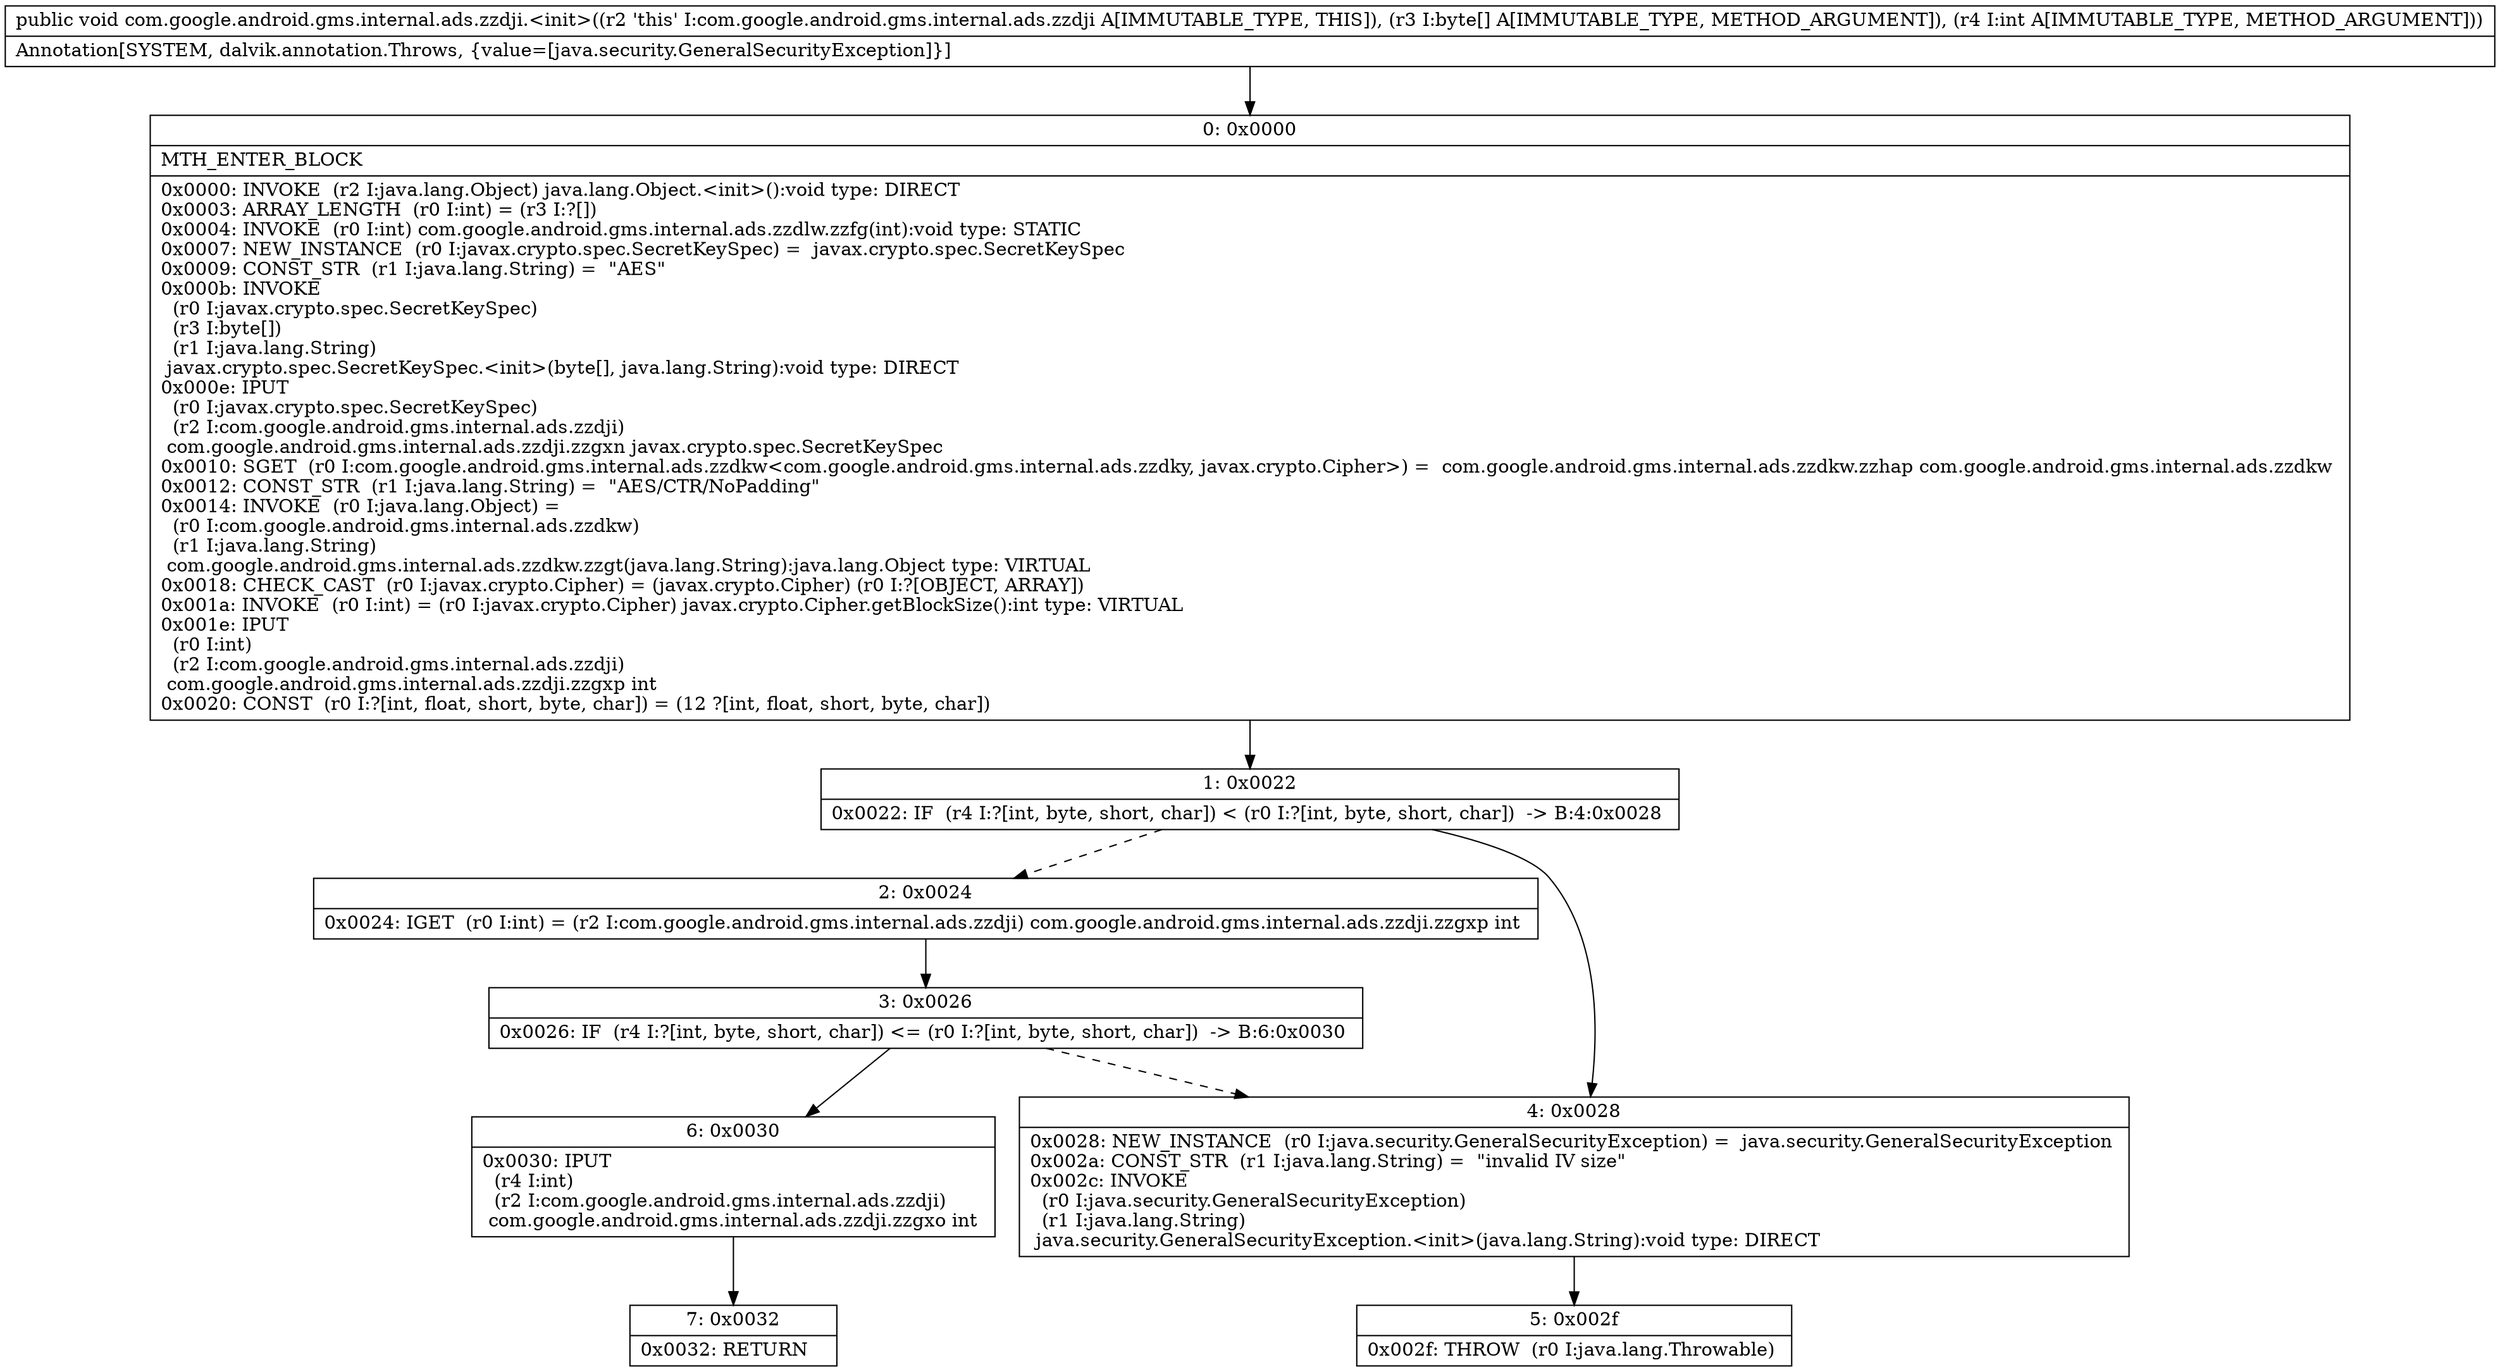 digraph "CFG forcom.google.android.gms.internal.ads.zzdji.\<init\>([BI)V" {
Node_0 [shape=record,label="{0\:\ 0x0000|MTH_ENTER_BLOCK\l|0x0000: INVOKE  (r2 I:java.lang.Object) java.lang.Object.\<init\>():void type: DIRECT \l0x0003: ARRAY_LENGTH  (r0 I:int) = (r3 I:?[]) \l0x0004: INVOKE  (r0 I:int) com.google.android.gms.internal.ads.zzdlw.zzfg(int):void type: STATIC \l0x0007: NEW_INSTANCE  (r0 I:javax.crypto.spec.SecretKeySpec) =  javax.crypto.spec.SecretKeySpec \l0x0009: CONST_STR  (r1 I:java.lang.String) =  \"AES\" \l0x000b: INVOKE  \l  (r0 I:javax.crypto.spec.SecretKeySpec)\l  (r3 I:byte[])\l  (r1 I:java.lang.String)\l javax.crypto.spec.SecretKeySpec.\<init\>(byte[], java.lang.String):void type: DIRECT \l0x000e: IPUT  \l  (r0 I:javax.crypto.spec.SecretKeySpec)\l  (r2 I:com.google.android.gms.internal.ads.zzdji)\l com.google.android.gms.internal.ads.zzdji.zzgxn javax.crypto.spec.SecretKeySpec \l0x0010: SGET  (r0 I:com.google.android.gms.internal.ads.zzdkw\<com.google.android.gms.internal.ads.zzdky, javax.crypto.Cipher\>) =  com.google.android.gms.internal.ads.zzdkw.zzhap com.google.android.gms.internal.ads.zzdkw \l0x0012: CONST_STR  (r1 I:java.lang.String) =  \"AES\/CTR\/NoPadding\" \l0x0014: INVOKE  (r0 I:java.lang.Object) = \l  (r0 I:com.google.android.gms.internal.ads.zzdkw)\l  (r1 I:java.lang.String)\l com.google.android.gms.internal.ads.zzdkw.zzgt(java.lang.String):java.lang.Object type: VIRTUAL \l0x0018: CHECK_CAST  (r0 I:javax.crypto.Cipher) = (javax.crypto.Cipher) (r0 I:?[OBJECT, ARRAY]) \l0x001a: INVOKE  (r0 I:int) = (r0 I:javax.crypto.Cipher) javax.crypto.Cipher.getBlockSize():int type: VIRTUAL \l0x001e: IPUT  \l  (r0 I:int)\l  (r2 I:com.google.android.gms.internal.ads.zzdji)\l com.google.android.gms.internal.ads.zzdji.zzgxp int \l0x0020: CONST  (r0 I:?[int, float, short, byte, char]) = (12 ?[int, float, short, byte, char]) \l}"];
Node_1 [shape=record,label="{1\:\ 0x0022|0x0022: IF  (r4 I:?[int, byte, short, char]) \< (r0 I:?[int, byte, short, char])  \-\> B:4:0x0028 \l}"];
Node_2 [shape=record,label="{2\:\ 0x0024|0x0024: IGET  (r0 I:int) = (r2 I:com.google.android.gms.internal.ads.zzdji) com.google.android.gms.internal.ads.zzdji.zzgxp int \l}"];
Node_3 [shape=record,label="{3\:\ 0x0026|0x0026: IF  (r4 I:?[int, byte, short, char]) \<= (r0 I:?[int, byte, short, char])  \-\> B:6:0x0030 \l}"];
Node_4 [shape=record,label="{4\:\ 0x0028|0x0028: NEW_INSTANCE  (r0 I:java.security.GeneralSecurityException) =  java.security.GeneralSecurityException \l0x002a: CONST_STR  (r1 I:java.lang.String) =  \"invalid IV size\" \l0x002c: INVOKE  \l  (r0 I:java.security.GeneralSecurityException)\l  (r1 I:java.lang.String)\l java.security.GeneralSecurityException.\<init\>(java.lang.String):void type: DIRECT \l}"];
Node_5 [shape=record,label="{5\:\ 0x002f|0x002f: THROW  (r0 I:java.lang.Throwable) \l}"];
Node_6 [shape=record,label="{6\:\ 0x0030|0x0030: IPUT  \l  (r4 I:int)\l  (r2 I:com.google.android.gms.internal.ads.zzdji)\l com.google.android.gms.internal.ads.zzdji.zzgxo int \l}"];
Node_7 [shape=record,label="{7\:\ 0x0032|0x0032: RETURN   \l}"];
MethodNode[shape=record,label="{public void com.google.android.gms.internal.ads.zzdji.\<init\>((r2 'this' I:com.google.android.gms.internal.ads.zzdji A[IMMUTABLE_TYPE, THIS]), (r3 I:byte[] A[IMMUTABLE_TYPE, METHOD_ARGUMENT]), (r4 I:int A[IMMUTABLE_TYPE, METHOD_ARGUMENT]))  | Annotation[SYSTEM, dalvik.annotation.Throws, \{value=[java.security.GeneralSecurityException]\}]\l}"];
MethodNode -> Node_0;
Node_0 -> Node_1;
Node_1 -> Node_2[style=dashed];
Node_1 -> Node_4;
Node_2 -> Node_3;
Node_3 -> Node_4[style=dashed];
Node_3 -> Node_6;
Node_4 -> Node_5;
Node_6 -> Node_7;
}

